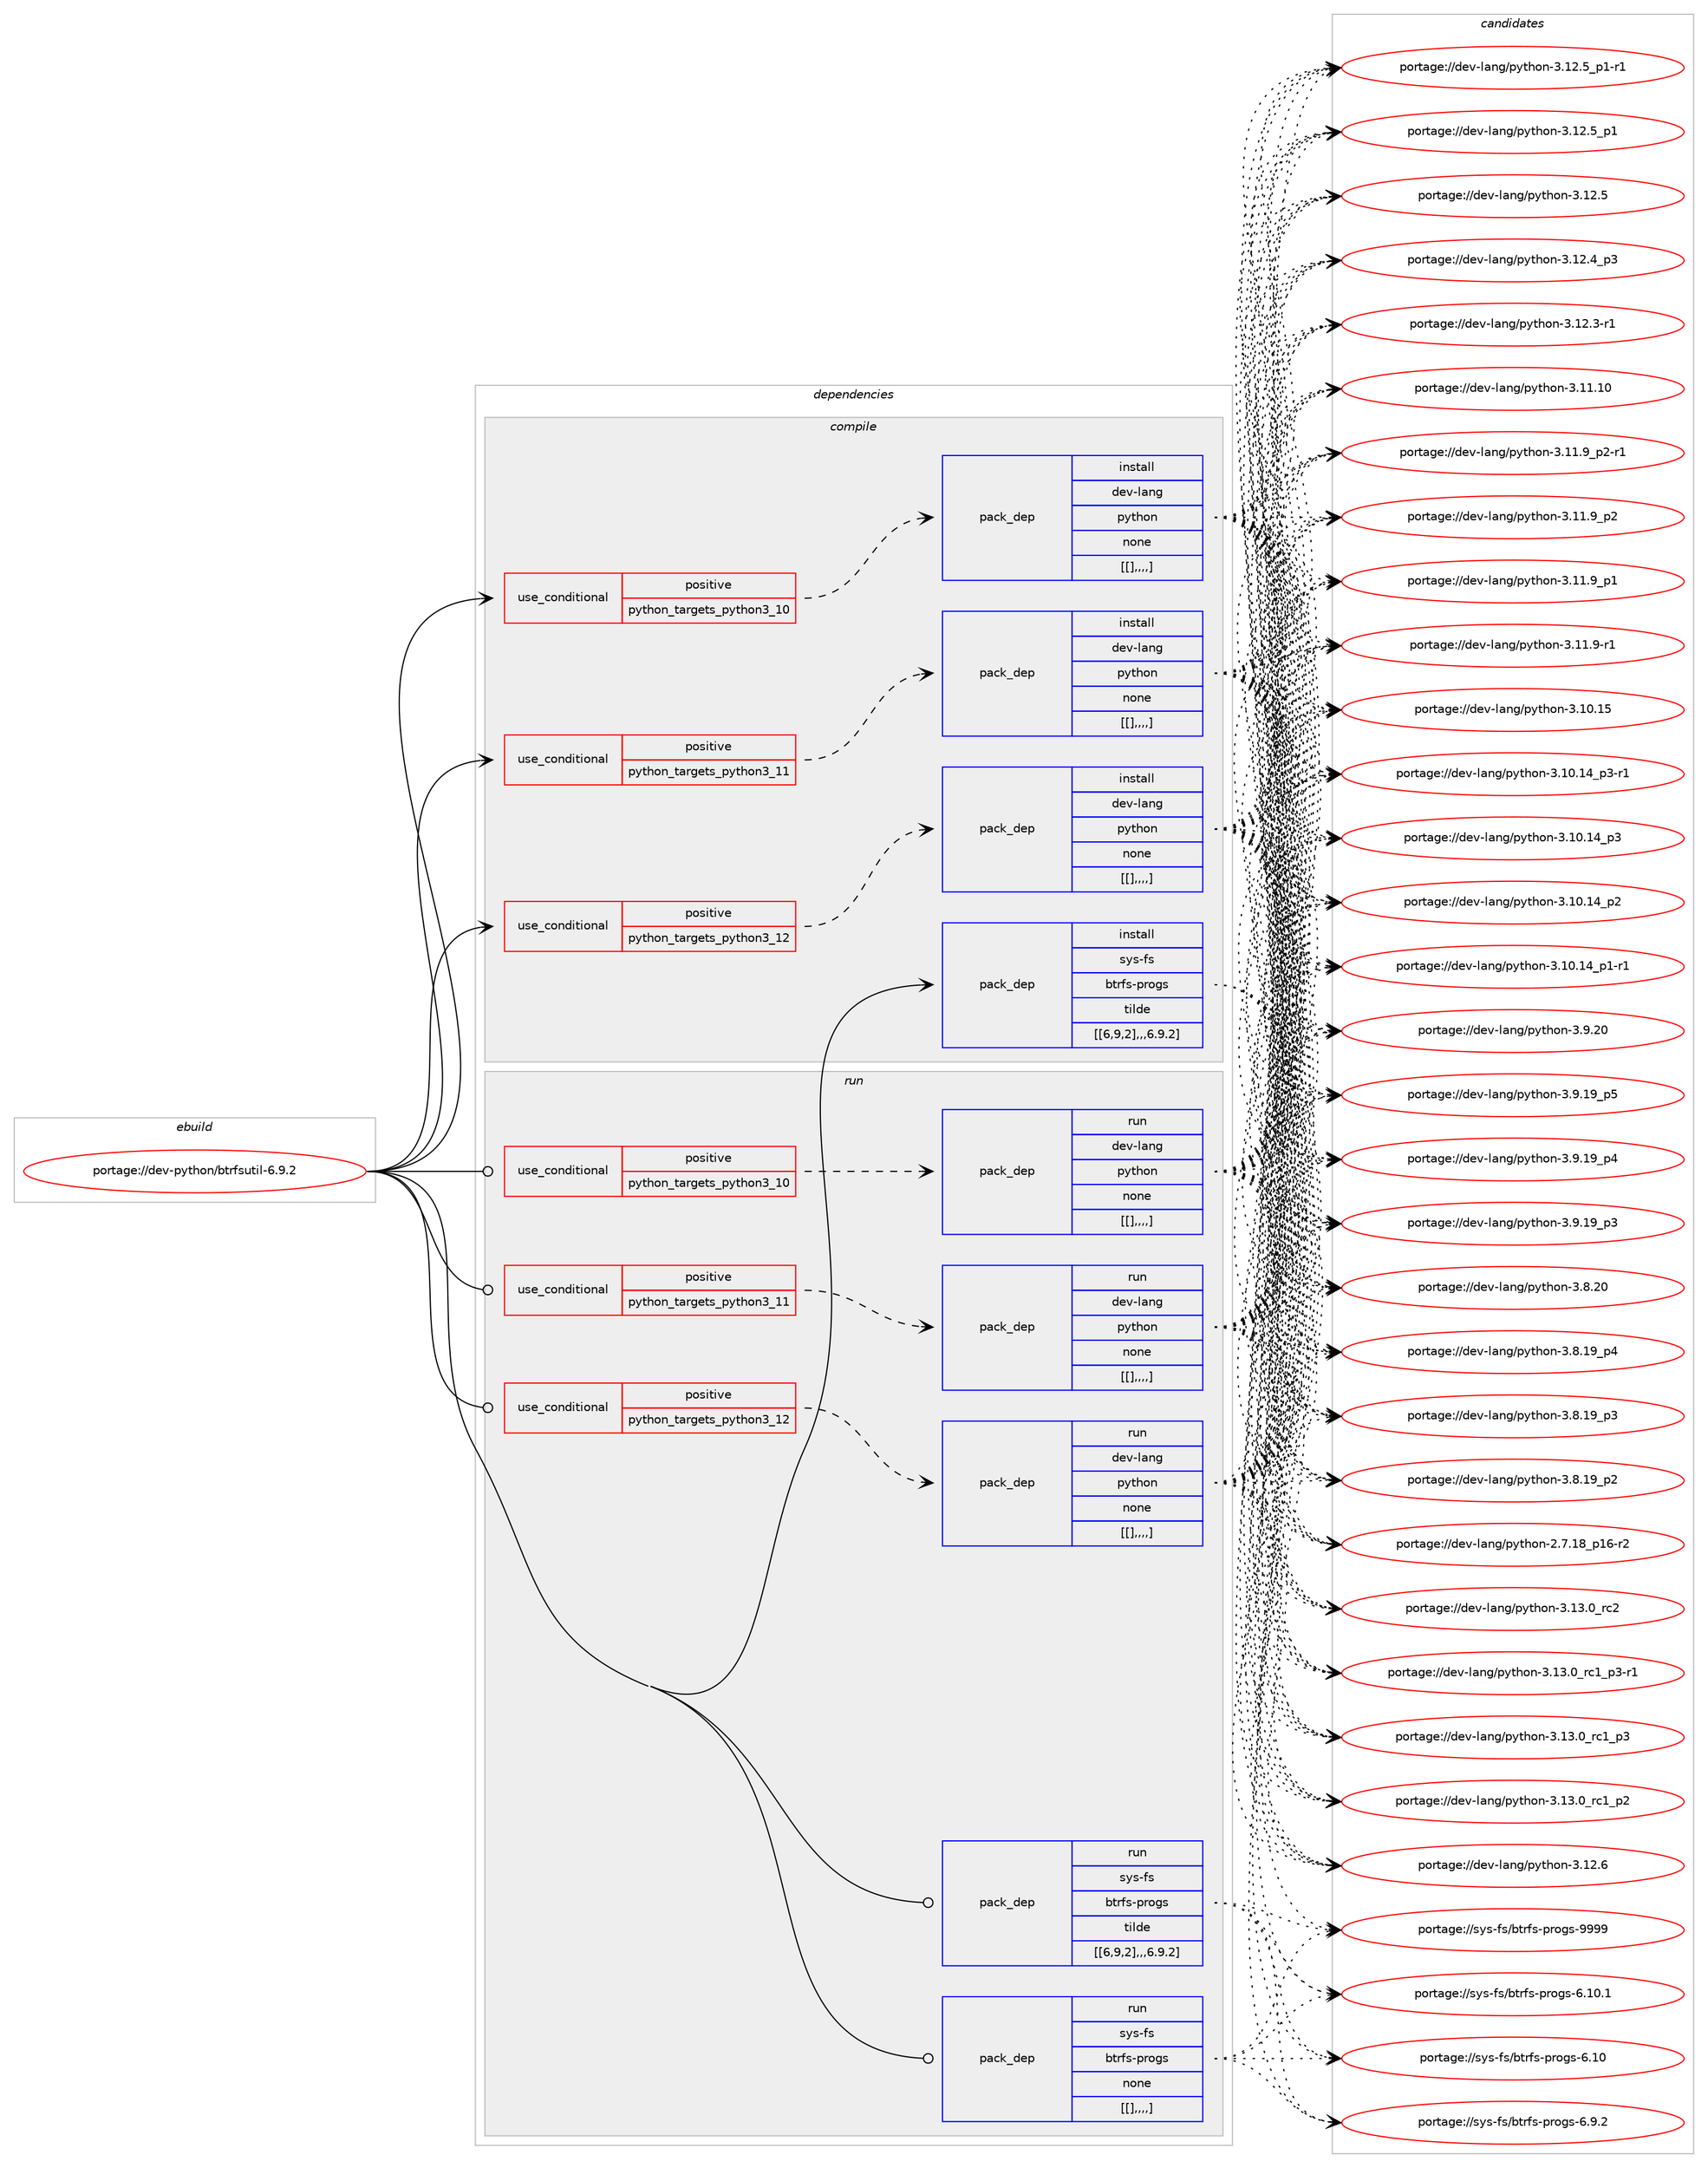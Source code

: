 digraph prolog {

# *************
# Graph options
# *************

newrank=true;
concentrate=true;
compound=true;
graph [rankdir=LR,fontname=Helvetica,fontsize=10,ranksep=1.5];#, ranksep=2.5, nodesep=0.2];
edge  [arrowhead=vee];
node  [fontname=Helvetica,fontsize=10];

# **********
# The ebuild
# **********

subgraph cluster_leftcol {
color=gray;
label=<<i>ebuild</i>>;
id [label="portage://dev-python/btrfsutil-6.9.2", color=red, width=4, href="../dev-python/btrfsutil-6.9.2.svg"];
}

# ****************
# The dependencies
# ****************

subgraph cluster_midcol {
color=gray;
label=<<i>dependencies</i>>;
subgraph cluster_compile {
fillcolor="#eeeeee";
style=filled;
label=<<i>compile</i>>;
subgraph cond31979 {
dependency143971 [label=<<TABLE BORDER="0" CELLBORDER="1" CELLSPACING="0" CELLPADDING="4"><TR><TD ROWSPAN="3" CELLPADDING="10">use_conditional</TD></TR><TR><TD>positive</TD></TR><TR><TD>python_targets_python3_10</TD></TR></TABLE>>, shape=none, color=red];
subgraph pack110776 {
dependency143972 [label=<<TABLE BORDER="0" CELLBORDER="1" CELLSPACING="0" CELLPADDING="4" WIDTH="220"><TR><TD ROWSPAN="6" CELLPADDING="30">pack_dep</TD></TR><TR><TD WIDTH="110">install</TD></TR><TR><TD>dev-lang</TD></TR><TR><TD>python</TD></TR><TR><TD>none</TD></TR><TR><TD>[[],,,,]</TD></TR></TABLE>>, shape=none, color=blue];
}
dependency143971:e -> dependency143972:w [weight=20,style="dashed",arrowhead="vee"];
}
id:e -> dependency143971:w [weight=20,style="solid",arrowhead="vee"];
subgraph cond31980 {
dependency143973 [label=<<TABLE BORDER="0" CELLBORDER="1" CELLSPACING="0" CELLPADDING="4"><TR><TD ROWSPAN="3" CELLPADDING="10">use_conditional</TD></TR><TR><TD>positive</TD></TR><TR><TD>python_targets_python3_11</TD></TR></TABLE>>, shape=none, color=red];
subgraph pack110777 {
dependency143974 [label=<<TABLE BORDER="0" CELLBORDER="1" CELLSPACING="0" CELLPADDING="4" WIDTH="220"><TR><TD ROWSPAN="6" CELLPADDING="30">pack_dep</TD></TR><TR><TD WIDTH="110">install</TD></TR><TR><TD>dev-lang</TD></TR><TR><TD>python</TD></TR><TR><TD>none</TD></TR><TR><TD>[[],,,,]</TD></TR></TABLE>>, shape=none, color=blue];
}
dependency143973:e -> dependency143974:w [weight=20,style="dashed",arrowhead="vee"];
}
id:e -> dependency143973:w [weight=20,style="solid",arrowhead="vee"];
subgraph cond31981 {
dependency143975 [label=<<TABLE BORDER="0" CELLBORDER="1" CELLSPACING="0" CELLPADDING="4"><TR><TD ROWSPAN="3" CELLPADDING="10">use_conditional</TD></TR><TR><TD>positive</TD></TR><TR><TD>python_targets_python3_12</TD></TR></TABLE>>, shape=none, color=red];
subgraph pack110778 {
dependency143976 [label=<<TABLE BORDER="0" CELLBORDER="1" CELLSPACING="0" CELLPADDING="4" WIDTH="220"><TR><TD ROWSPAN="6" CELLPADDING="30">pack_dep</TD></TR><TR><TD WIDTH="110">install</TD></TR><TR><TD>dev-lang</TD></TR><TR><TD>python</TD></TR><TR><TD>none</TD></TR><TR><TD>[[],,,,]</TD></TR></TABLE>>, shape=none, color=blue];
}
dependency143975:e -> dependency143976:w [weight=20,style="dashed",arrowhead="vee"];
}
id:e -> dependency143975:w [weight=20,style="solid",arrowhead="vee"];
subgraph pack110779 {
dependency143977 [label=<<TABLE BORDER="0" CELLBORDER="1" CELLSPACING="0" CELLPADDING="4" WIDTH="220"><TR><TD ROWSPAN="6" CELLPADDING="30">pack_dep</TD></TR><TR><TD WIDTH="110">install</TD></TR><TR><TD>sys-fs</TD></TR><TR><TD>btrfs-progs</TD></TR><TR><TD>tilde</TD></TR><TR><TD>[[6,9,2],,,6.9.2]</TD></TR></TABLE>>, shape=none, color=blue];
}
id:e -> dependency143977:w [weight=20,style="solid",arrowhead="vee"];
}
subgraph cluster_compileandrun {
fillcolor="#eeeeee";
style=filled;
label=<<i>compile and run</i>>;
}
subgraph cluster_run {
fillcolor="#eeeeee";
style=filled;
label=<<i>run</i>>;
subgraph cond31982 {
dependency143978 [label=<<TABLE BORDER="0" CELLBORDER="1" CELLSPACING="0" CELLPADDING="4"><TR><TD ROWSPAN="3" CELLPADDING="10">use_conditional</TD></TR><TR><TD>positive</TD></TR><TR><TD>python_targets_python3_10</TD></TR></TABLE>>, shape=none, color=red];
subgraph pack110780 {
dependency143979 [label=<<TABLE BORDER="0" CELLBORDER="1" CELLSPACING="0" CELLPADDING="4" WIDTH="220"><TR><TD ROWSPAN="6" CELLPADDING="30">pack_dep</TD></TR><TR><TD WIDTH="110">run</TD></TR><TR><TD>dev-lang</TD></TR><TR><TD>python</TD></TR><TR><TD>none</TD></TR><TR><TD>[[],,,,]</TD></TR></TABLE>>, shape=none, color=blue];
}
dependency143978:e -> dependency143979:w [weight=20,style="dashed",arrowhead="vee"];
}
id:e -> dependency143978:w [weight=20,style="solid",arrowhead="odot"];
subgraph cond31983 {
dependency143980 [label=<<TABLE BORDER="0" CELLBORDER="1" CELLSPACING="0" CELLPADDING="4"><TR><TD ROWSPAN="3" CELLPADDING="10">use_conditional</TD></TR><TR><TD>positive</TD></TR><TR><TD>python_targets_python3_11</TD></TR></TABLE>>, shape=none, color=red];
subgraph pack110781 {
dependency143981 [label=<<TABLE BORDER="0" CELLBORDER="1" CELLSPACING="0" CELLPADDING="4" WIDTH="220"><TR><TD ROWSPAN="6" CELLPADDING="30">pack_dep</TD></TR><TR><TD WIDTH="110">run</TD></TR><TR><TD>dev-lang</TD></TR><TR><TD>python</TD></TR><TR><TD>none</TD></TR><TR><TD>[[],,,,]</TD></TR></TABLE>>, shape=none, color=blue];
}
dependency143980:e -> dependency143981:w [weight=20,style="dashed",arrowhead="vee"];
}
id:e -> dependency143980:w [weight=20,style="solid",arrowhead="odot"];
subgraph cond31984 {
dependency143982 [label=<<TABLE BORDER="0" CELLBORDER="1" CELLSPACING="0" CELLPADDING="4"><TR><TD ROWSPAN="3" CELLPADDING="10">use_conditional</TD></TR><TR><TD>positive</TD></TR><TR><TD>python_targets_python3_12</TD></TR></TABLE>>, shape=none, color=red];
subgraph pack110782 {
dependency143983 [label=<<TABLE BORDER="0" CELLBORDER="1" CELLSPACING="0" CELLPADDING="4" WIDTH="220"><TR><TD ROWSPAN="6" CELLPADDING="30">pack_dep</TD></TR><TR><TD WIDTH="110">run</TD></TR><TR><TD>dev-lang</TD></TR><TR><TD>python</TD></TR><TR><TD>none</TD></TR><TR><TD>[[],,,,]</TD></TR></TABLE>>, shape=none, color=blue];
}
dependency143982:e -> dependency143983:w [weight=20,style="dashed",arrowhead="vee"];
}
id:e -> dependency143982:w [weight=20,style="solid",arrowhead="odot"];
subgraph pack110783 {
dependency143984 [label=<<TABLE BORDER="0" CELLBORDER="1" CELLSPACING="0" CELLPADDING="4" WIDTH="220"><TR><TD ROWSPAN="6" CELLPADDING="30">pack_dep</TD></TR><TR><TD WIDTH="110">run</TD></TR><TR><TD>sys-fs</TD></TR><TR><TD>btrfs-progs</TD></TR><TR><TD>tilde</TD></TR><TR><TD>[[6,9,2],,,6.9.2]</TD></TR></TABLE>>, shape=none, color=blue];
}
id:e -> dependency143984:w [weight=20,style="solid",arrowhead="odot"];
subgraph pack110784 {
dependency143985 [label=<<TABLE BORDER="0" CELLBORDER="1" CELLSPACING="0" CELLPADDING="4" WIDTH="220"><TR><TD ROWSPAN="6" CELLPADDING="30">pack_dep</TD></TR><TR><TD WIDTH="110">run</TD></TR><TR><TD>sys-fs</TD></TR><TR><TD>btrfs-progs</TD></TR><TR><TD>none</TD></TR><TR><TD>[[],,,,]</TD></TR></TABLE>>, shape=none, color=blue];
}
id:e -> dependency143985:w [weight=20,style="solid",arrowhead="odot"];
}
}

# **************
# The candidates
# **************

subgraph cluster_choices {
rank=same;
color=gray;
label=<<i>candidates</i>>;

subgraph choice110776 {
color=black;
nodesep=1;
choice10010111845108971101034711212111610411111045514649514648951149950 [label="portage://dev-lang/python-3.13.0_rc2", color=red, width=4,href="../dev-lang/python-3.13.0_rc2.svg"];
choice1001011184510897110103471121211161041111104551464951464895114994995112514511449 [label="portage://dev-lang/python-3.13.0_rc1_p3-r1", color=red, width=4,href="../dev-lang/python-3.13.0_rc1_p3-r1.svg"];
choice100101118451089711010347112121116104111110455146495146489511499499511251 [label="portage://dev-lang/python-3.13.0_rc1_p3", color=red, width=4,href="../dev-lang/python-3.13.0_rc1_p3.svg"];
choice100101118451089711010347112121116104111110455146495146489511499499511250 [label="portage://dev-lang/python-3.13.0_rc1_p2", color=red, width=4,href="../dev-lang/python-3.13.0_rc1_p2.svg"];
choice10010111845108971101034711212111610411111045514649504654 [label="portage://dev-lang/python-3.12.6", color=red, width=4,href="../dev-lang/python-3.12.6.svg"];
choice1001011184510897110103471121211161041111104551464950465395112494511449 [label="portage://dev-lang/python-3.12.5_p1-r1", color=red, width=4,href="../dev-lang/python-3.12.5_p1-r1.svg"];
choice100101118451089711010347112121116104111110455146495046539511249 [label="portage://dev-lang/python-3.12.5_p1", color=red, width=4,href="../dev-lang/python-3.12.5_p1.svg"];
choice10010111845108971101034711212111610411111045514649504653 [label="portage://dev-lang/python-3.12.5", color=red, width=4,href="../dev-lang/python-3.12.5.svg"];
choice100101118451089711010347112121116104111110455146495046529511251 [label="portage://dev-lang/python-3.12.4_p3", color=red, width=4,href="../dev-lang/python-3.12.4_p3.svg"];
choice100101118451089711010347112121116104111110455146495046514511449 [label="portage://dev-lang/python-3.12.3-r1", color=red, width=4,href="../dev-lang/python-3.12.3-r1.svg"];
choice1001011184510897110103471121211161041111104551464949464948 [label="portage://dev-lang/python-3.11.10", color=red, width=4,href="../dev-lang/python-3.11.10.svg"];
choice1001011184510897110103471121211161041111104551464949465795112504511449 [label="portage://dev-lang/python-3.11.9_p2-r1", color=red, width=4,href="../dev-lang/python-3.11.9_p2-r1.svg"];
choice100101118451089711010347112121116104111110455146494946579511250 [label="portage://dev-lang/python-3.11.9_p2", color=red, width=4,href="../dev-lang/python-3.11.9_p2.svg"];
choice100101118451089711010347112121116104111110455146494946579511249 [label="portage://dev-lang/python-3.11.9_p1", color=red, width=4,href="../dev-lang/python-3.11.9_p1.svg"];
choice100101118451089711010347112121116104111110455146494946574511449 [label="portage://dev-lang/python-3.11.9-r1", color=red, width=4,href="../dev-lang/python-3.11.9-r1.svg"];
choice1001011184510897110103471121211161041111104551464948464953 [label="portage://dev-lang/python-3.10.15", color=red, width=4,href="../dev-lang/python-3.10.15.svg"];
choice100101118451089711010347112121116104111110455146494846495295112514511449 [label="portage://dev-lang/python-3.10.14_p3-r1", color=red, width=4,href="../dev-lang/python-3.10.14_p3-r1.svg"];
choice10010111845108971101034711212111610411111045514649484649529511251 [label="portage://dev-lang/python-3.10.14_p3", color=red, width=4,href="../dev-lang/python-3.10.14_p3.svg"];
choice10010111845108971101034711212111610411111045514649484649529511250 [label="portage://dev-lang/python-3.10.14_p2", color=red, width=4,href="../dev-lang/python-3.10.14_p2.svg"];
choice100101118451089711010347112121116104111110455146494846495295112494511449 [label="portage://dev-lang/python-3.10.14_p1-r1", color=red, width=4,href="../dev-lang/python-3.10.14_p1-r1.svg"];
choice10010111845108971101034711212111610411111045514657465048 [label="portage://dev-lang/python-3.9.20", color=red, width=4,href="../dev-lang/python-3.9.20.svg"];
choice100101118451089711010347112121116104111110455146574649579511253 [label="portage://dev-lang/python-3.9.19_p5", color=red, width=4,href="../dev-lang/python-3.9.19_p5.svg"];
choice100101118451089711010347112121116104111110455146574649579511252 [label="portage://dev-lang/python-3.9.19_p4", color=red, width=4,href="../dev-lang/python-3.9.19_p4.svg"];
choice100101118451089711010347112121116104111110455146574649579511251 [label="portage://dev-lang/python-3.9.19_p3", color=red, width=4,href="../dev-lang/python-3.9.19_p3.svg"];
choice10010111845108971101034711212111610411111045514656465048 [label="portage://dev-lang/python-3.8.20", color=red, width=4,href="../dev-lang/python-3.8.20.svg"];
choice100101118451089711010347112121116104111110455146564649579511252 [label="portage://dev-lang/python-3.8.19_p4", color=red, width=4,href="../dev-lang/python-3.8.19_p4.svg"];
choice100101118451089711010347112121116104111110455146564649579511251 [label="portage://dev-lang/python-3.8.19_p3", color=red, width=4,href="../dev-lang/python-3.8.19_p3.svg"];
choice100101118451089711010347112121116104111110455146564649579511250 [label="portage://dev-lang/python-3.8.19_p2", color=red, width=4,href="../dev-lang/python-3.8.19_p2.svg"];
choice100101118451089711010347112121116104111110455046554649569511249544511450 [label="portage://dev-lang/python-2.7.18_p16-r2", color=red, width=4,href="../dev-lang/python-2.7.18_p16-r2.svg"];
dependency143972:e -> choice10010111845108971101034711212111610411111045514649514648951149950:w [style=dotted,weight="100"];
dependency143972:e -> choice1001011184510897110103471121211161041111104551464951464895114994995112514511449:w [style=dotted,weight="100"];
dependency143972:e -> choice100101118451089711010347112121116104111110455146495146489511499499511251:w [style=dotted,weight="100"];
dependency143972:e -> choice100101118451089711010347112121116104111110455146495146489511499499511250:w [style=dotted,weight="100"];
dependency143972:e -> choice10010111845108971101034711212111610411111045514649504654:w [style=dotted,weight="100"];
dependency143972:e -> choice1001011184510897110103471121211161041111104551464950465395112494511449:w [style=dotted,weight="100"];
dependency143972:e -> choice100101118451089711010347112121116104111110455146495046539511249:w [style=dotted,weight="100"];
dependency143972:e -> choice10010111845108971101034711212111610411111045514649504653:w [style=dotted,weight="100"];
dependency143972:e -> choice100101118451089711010347112121116104111110455146495046529511251:w [style=dotted,weight="100"];
dependency143972:e -> choice100101118451089711010347112121116104111110455146495046514511449:w [style=dotted,weight="100"];
dependency143972:e -> choice1001011184510897110103471121211161041111104551464949464948:w [style=dotted,weight="100"];
dependency143972:e -> choice1001011184510897110103471121211161041111104551464949465795112504511449:w [style=dotted,weight="100"];
dependency143972:e -> choice100101118451089711010347112121116104111110455146494946579511250:w [style=dotted,weight="100"];
dependency143972:e -> choice100101118451089711010347112121116104111110455146494946579511249:w [style=dotted,weight="100"];
dependency143972:e -> choice100101118451089711010347112121116104111110455146494946574511449:w [style=dotted,weight="100"];
dependency143972:e -> choice1001011184510897110103471121211161041111104551464948464953:w [style=dotted,weight="100"];
dependency143972:e -> choice100101118451089711010347112121116104111110455146494846495295112514511449:w [style=dotted,weight="100"];
dependency143972:e -> choice10010111845108971101034711212111610411111045514649484649529511251:w [style=dotted,weight="100"];
dependency143972:e -> choice10010111845108971101034711212111610411111045514649484649529511250:w [style=dotted,weight="100"];
dependency143972:e -> choice100101118451089711010347112121116104111110455146494846495295112494511449:w [style=dotted,weight="100"];
dependency143972:e -> choice10010111845108971101034711212111610411111045514657465048:w [style=dotted,weight="100"];
dependency143972:e -> choice100101118451089711010347112121116104111110455146574649579511253:w [style=dotted,weight="100"];
dependency143972:e -> choice100101118451089711010347112121116104111110455146574649579511252:w [style=dotted,weight="100"];
dependency143972:e -> choice100101118451089711010347112121116104111110455146574649579511251:w [style=dotted,weight="100"];
dependency143972:e -> choice10010111845108971101034711212111610411111045514656465048:w [style=dotted,weight="100"];
dependency143972:e -> choice100101118451089711010347112121116104111110455146564649579511252:w [style=dotted,weight="100"];
dependency143972:e -> choice100101118451089711010347112121116104111110455146564649579511251:w [style=dotted,weight="100"];
dependency143972:e -> choice100101118451089711010347112121116104111110455146564649579511250:w [style=dotted,weight="100"];
dependency143972:e -> choice100101118451089711010347112121116104111110455046554649569511249544511450:w [style=dotted,weight="100"];
}
subgraph choice110777 {
color=black;
nodesep=1;
choice10010111845108971101034711212111610411111045514649514648951149950 [label="portage://dev-lang/python-3.13.0_rc2", color=red, width=4,href="../dev-lang/python-3.13.0_rc2.svg"];
choice1001011184510897110103471121211161041111104551464951464895114994995112514511449 [label="portage://dev-lang/python-3.13.0_rc1_p3-r1", color=red, width=4,href="../dev-lang/python-3.13.0_rc1_p3-r1.svg"];
choice100101118451089711010347112121116104111110455146495146489511499499511251 [label="portage://dev-lang/python-3.13.0_rc1_p3", color=red, width=4,href="../dev-lang/python-3.13.0_rc1_p3.svg"];
choice100101118451089711010347112121116104111110455146495146489511499499511250 [label="portage://dev-lang/python-3.13.0_rc1_p2", color=red, width=4,href="../dev-lang/python-3.13.0_rc1_p2.svg"];
choice10010111845108971101034711212111610411111045514649504654 [label="portage://dev-lang/python-3.12.6", color=red, width=4,href="../dev-lang/python-3.12.6.svg"];
choice1001011184510897110103471121211161041111104551464950465395112494511449 [label="portage://dev-lang/python-3.12.5_p1-r1", color=red, width=4,href="../dev-lang/python-3.12.5_p1-r1.svg"];
choice100101118451089711010347112121116104111110455146495046539511249 [label="portage://dev-lang/python-3.12.5_p1", color=red, width=4,href="../dev-lang/python-3.12.5_p1.svg"];
choice10010111845108971101034711212111610411111045514649504653 [label="portage://dev-lang/python-3.12.5", color=red, width=4,href="../dev-lang/python-3.12.5.svg"];
choice100101118451089711010347112121116104111110455146495046529511251 [label="portage://dev-lang/python-3.12.4_p3", color=red, width=4,href="../dev-lang/python-3.12.4_p3.svg"];
choice100101118451089711010347112121116104111110455146495046514511449 [label="portage://dev-lang/python-3.12.3-r1", color=red, width=4,href="../dev-lang/python-3.12.3-r1.svg"];
choice1001011184510897110103471121211161041111104551464949464948 [label="portage://dev-lang/python-3.11.10", color=red, width=4,href="../dev-lang/python-3.11.10.svg"];
choice1001011184510897110103471121211161041111104551464949465795112504511449 [label="portage://dev-lang/python-3.11.9_p2-r1", color=red, width=4,href="../dev-lang/python-3.11.9_p2-r1.svg"];
choice100101118451089711010347112121116104111110455146494946579511250 [label="portage://dev-lang/python-3.11.9_p2", color=red, width=4,href="../dev-lang/python-3.11.9_p2.svg"];
choice100101118451089711010347112121116104111110455146494946579511249 [label="portage://dev-lang/python-3.11.9_p1", color=red, width=4,href="../dev-lang/python-3.11.9_p1.svg"];
choice100101118451089711010347112121116104111110455146494946574511449 [label="portage://dev-lang/python-3.11.9-r1", color=red, width=4,href="../dev-lang/python-3.11.9-r1.svg"];
choice1001011184510897110103471121211161041111104551464948464953 [label="portage://dev-lang/python-3.10.15", color=red, width=4,href="../dev-lang/python-3.10.15.svg"];
choice100101118451089711010347112121116104111110455146494846495295112514511449 [label="portage://dev-lang/python-3.10.14_p3-r1", color=red, width=4,href="../dev-lang/python-3.10.14_p3-r1.svg"];
choice10010111845108971101034711212111610411111045514649484649529511251 [label="portage://dev-lang/python-3.10.14_p3", color=red, width=4,href="../dev-lang/python-3.10.14_p3.svg"];
choice10010111845108971101034711212111610411111045514649484649529511250 [label="portage://dev-lang/python-3.10.14_p2", color=red, width=4,href="../dev-lang/python-3.10.14_p2.svg"];
choice100101118451089711010347112121116104111110455146494846495295112494511449 [label="portage://dev-lang/python-3.10.14_p1-r1", color=red, width=4,href="../dev-lang/python-3.10.14_p1-r1.svg"];
choice10010111845108971101034711212111610411111045514657465048 [label="portage://dev-lang/python-3.9.20", color=red, width=4,href="../dev-lang/python-3.9.20.svg"];
choice100101118451089711010347112121116104111110455146574649579511253 [label="portage://dev-lang/python-3.9.19_p5", color=red, width=4,href="../dev-lang/python-3.9.19_p5.svg"];
choice100101118451089711010347112121116104111110455146574649579511252 [label="portage://dev-lang/python-3.9.19_p4", color=red, width=4,href="../dev-lang/python-3.9.19_p4.svg"];
choice100101118451089711010347112121116104111110455146574649579511251 [label="portage://dev-lang/python-3.9.19_p3", color=red, width=4,href="../dev-lang/python-3.9.19_p3.svg"];
choice10010111845108971101034711212111610411111045514656465048 [label="portage://dev-lang/python-3.8.20", color=red, width=4,href="../dev-lang/python-3.8.20.svg"];
choice100101118451089711010347112121116104111110455146564649579511252 [label="portage://dev-lang/python-3.8.19_p4", color=red, width=4,href="../dev-lang/python-3.8.19_p4.svg"];
choice100101118451089711010347112121116104111110455146564649579511251 [label="portage://dev-lang/python-3.8.19_p3", color=red, width=4,href="../dev-lang/python-3.8.19_p3.svg"];
choice100101118451089711010347112121116104111110455146564649579511250 [label="portage://dev-lang/python-3.8.19_p2", color=red, width=4,href="../dev-lang/python-3.8.19_p2.svg"];
choice100101118451089711010347112121116104111110455046554649569511249544511450 [label="portage://dev-lang/python-2.7.18_p16-r2", color=red, width=4,href="../dev-lang/python-2.7.18_p16-r2.svg"];
dependency143974:e -> choice10010111845108971101034711212111610411111045514649514648951149950:w [style=dotted,weight="100"];
dependency143974:e -> choice1001011184510897110103471121211161041111104551464951464895114994995112514511449:w [style=dotted,weight="100"];
dependency143974:e -> choice100101118451089711010347112121116104111110455146495146489511499499511251:w [style=dotted,weight="100"];
dependency143974:e -> choice100101118451089711010347112121116104111110455146495146489511499499511250:w [style=dotted,weight="100"];
dependency143974:e -> choice10010111845108971101034711212111610411111045514649504654:w [style=dotted,weight="100"];
dependency143974:e -> choice1001011184510897110103471121211161041111104551464950465395112494511449:w [style=dotted,weight="100"];
dependency143974:e -> choice100101118451089711010347112121116104111110455146495046539511249:w [style=dotted,weight="100"];
dependency143974:e -> choice10010111845108971101034711212111610411111045514649504653:w [style=dotted,weight="100"];
dependency143974:e -> choice100101118451089711010347112121116104111110455146495046529511251:w [style=dotted,weight="100"];
dependency143974:e -> choice100101118451089711010347112121116104111110455146495046514511449:w [style=dotted,weight="100"];
dependency143974:e -> choice1001011184510897110103471121211161041111104551464949464948:w [style=dotted,weight="100"];
dependency143974:e -> choice1001011184510897110103471121211161041111104551464949465795112504511449:w [style=dotted,weight="100"];
dependency143974:e -> choice100101118451089711010347112121116104111110455146494946579511250:w [style=dotted,weight="100"];
dependency143974:e -> choice100101118451089711010347112121116104111110455146494946579511249:w [style=dotted,weight="100"];
dependency143974:e -> choice100101118451089711010347112121116104111110455146494946574511449:w [style=dotted,weight="100"];
dependency143974:e -> choice1001011184510897110103471121211161041111104551464948464953:w [style=dotted,weight="100"];
dependency143974:e -> choice100101118451089711010347112121116104111110455146494846495295112514511449:w [style=dotted,weight="100"];
dependency143974:e -> choice10010111845108971101034711212111610411111045514649484649529511251:w [style=dotted,weight="100"];
dependency143974:e -> choice10010111845108971101034711212111610411111045514649484649529511250:w [style=dotted,weight="100"];
dependency143974:e -> choice100101118451089711010347112121116104111110455146494846495295112494511449:w [style=dotted,weight="100"];
dependency143974:e -> choice10010111845108971101034711212111610411111045514657465048:w [style=dotted,weight="100"];
dependency143974:e -> choice100101118451089711010347112121116104111110455146574649579511253:w [style=dotted,weight="100"];
dependency143974:e -> choice100101118451089711010347112121116104111110455146574649579511252:w [style=dotted,weight="100"];
dependency143974:e -> choice100101118451089711010347112121116104111110455146574649579511251:w [style=dotted,weight="100"];
dependency143974:e -> choice10010111845108971101034711212111610411111045514656465048:w [style=dotted,weight="100"];
dependency143974:e -> choice100101118451089711010347112121116104111110455146564649579511252:w [style=dotted,weight="100"];
dependency143974:e -> choice100101118451089711010347112121116104111110455146564649579511251:w [style=dotted,weight="100"];
dependency143974:e -> choice100101118451089711010347112121116104111110455146564649579511250:w [style=dotted,weight="100"];
dependency143974:e -> choice100101118451089711010347112121116104111110455046554649569511249544511450:w [style=dotted,weight="100"];
}
subgraph choice110778 {
color=black;
nodesep=1;
choice10010111845108971101034711212111610411111045514649514648951149950 [label="portage://dev-lang/python-3.13.0_rc2", color=red, width=4,href="../dev-lang/python-3.13.0_rc2.svg"];
choice1001011184510897110103471121211161041111104551464951464895114994995112514511449 [label="portage://dev-lang/python-3.13.0_rc1_p3-r1", color=red, width=4,href="../dev-lang/python-3.13.0_rc1_p3-r1.svg"];
choice100101118451089711010347112121116104111110455146495146489511499499511251 [label="portage://dev-lang/python-3.13.0_rc1_p3", color=red, width=4,href="../dev-lang/python-3.13.0_rc1_p3.svg"];
choice100101118451089711010347112121116104111110455146495146489511499499511250 [label="portage://dev-lang/python-3.13.0_rc1_p2", color=red, width=4,href="../dev-lang/python-3.13.0_rc1_p2.svg"];
choice10010111845108971101034711212111610411111045514649504654 [label="portage://dev-lang/python-3.12.6", color=red, width=4,href="../dev-lang/python-3.12.6.svg"];
choice1001011184510897110103471121211161041111104551464950465395112494511449 [label="portage://dev-lang/python-3.12.5_p1-r1", color=red, width=4,href="../dev-lang/python-3.12.5_p1-r1.svg"];
choice100101118451089711010347112121116104111110455146495046539511249 [label="portage://dev-lang/python-3.12.5_p1", color=red, width=4,href="../dev-lang/python-3.12.5_p1.svg"];
choice10010111845108971101034711212111610411111045514649504653 [label="portage://dev-lang/python-3.12.5", color=red, width=4,href="../dev-lang/python-3.12.5.svg"];
choice100101118451089711010347112121116104111110455146495046529511251 [label="portage://dev-lang/python-3.12.4_p3", color=red, width=4,href="../dev-lang/python-3.12.4_p3.svg"];
choice100101118451089711010347112121116104111110455146495046514511449 [label="portage://dev-lang/python-3.12.3-r1", color=red, width=4,href="../dev-lang/python-3.12.3-r1.svg"];
choice1001011184510897110103471121211161041111104551464949464948 [label="portage://dev-lang/python-3.11.10", color=red, width=4,href="../dev-lang/python-3.11.10.svg"];
choice1001011184510897110103471121211161041111104551464949465795112504511449 [label="portage://dev-lang/python-3.11.9_p2-r1", color=red, width=4,href="../dev-lang/python-3.11.9_p2-r1.svg"];
choice100101118451089711010347112121116104111110455146494946579511250 [label="portage://dev-lang/python-3.11.9_p2", color=red, width=4,href="../dev-lang/python-3.11.9_p2.svg"];
choice100101118451089711010347112121116104111110455146494946579511249 [label="portage://dev-lang/python-3.11.9_p1", color=red, width=4,href="../dev-lang/python-3.11.9_p1.svg"];
choice100101118451089711010347112121116104111110455146494946574511449 [label="portage://dev-lang/python-3.11.9-r1", color=red, width=4,href="../dev-lang/python-3.11.9-r1.svg"];
choice1001011184510897110103471121211161041111104551464948464953 [label="portage://dev-lang/python-3.10.15", color=red, width=4,href="../dev-lang/python-3.10.15.svg"];
choice100101118451089711010347112121116104111110455146494846495295112514511449 [label="portage://dev-lang/python-3.10.14_p3-r1", color=red, width=4,href="../dev-lang/python-3.10.14_p3-r1.svg"];
choice10010111845108971101034711212111610411111045514649484649529511251 [label="portage://dev-lang/python-3.10.14_p3", color=red, width=4,href="../dev-lang/python-3.10.14_p3.svg"];
choice10010111845108971101034711212111610411111045514649484649529511250 [label="portage://dev-lang/python-3.10.14_p2", color=red, width=4,href="../dev-lang/python-3.10.14_p2.svg"];
choice100101118451089711010347112121116104111110455146494846495295112494511449 [label="portage://dev-lang/python-3.10.14_p1-r1", color=red, width=4,href="../dev-lang/python-3.10.14_p1-r1.svg"];
choice10010111845108971101034711212111610411111045514657465048 [label="portage://dev-lang/python-3.9.20", color=red, width=4,href="../dev-lang/python-3.9.20.svg"];
choice100101118451089711010347112121116104111110455146574649579511253 [label="portage://dev-lang/python-3.9.19_p5", color=red, width=4,href="../dev-lang/python-3.9.19_p5.svg"];
choice100101118451089711010347112121116104111110455146574649579511252 [label="portage://dev-lang/python-3.9.19_p4", color=red, width=4,href="../dev-lang/python-3.9.19_p4.svg"];
choice100101118451089711010347112121116104111110455146574649579511251 [label="portage://dev-lang/python-3.9.19_p3", color=red, width=4,href="../dev-lang/python-3.9.19_p3.svg"];
choice10010111845108971101034711212111610411111045514656465048 [label="portage://dev-lang/python-3.8.20", color=red, width=4,href="../dev-lang/python-3.8.20.svg"];
choice100101118451089711010347112121116104111110455146564649579511252 [label="portage://dev-lang/python-3.8.19_p4", color=red, width=4,href="../dev-lang/python-3.8.19_p4.svg"];
choice100101118451089711010347112121116104111110455146564649579511251 [label="portage://dev-lang/python-3.8.19_p3", color=red, width=4,href="../dev-lang/python-3.8.19_p3.svg"];
choice100101118451089711010347112121116104111110455146564649579511250 [label="portage://dev-lang/python-3.8.19_p2", color=red, width=4,href="../dev-lang/python-3.8.19_p2.svg"];
choice100101118451089711010347112121116104111110455046554649569511249544511450 [label="portage://dev-lang/python-2.7.18_p16-r2", color=red, width=4,href="../dev-lang/python-2.7.18_p16-r2.svg"];
dependency143976:e -> choice10010111845108971101034711212111610411111045514649514648951149950:w [style=dotted,weight="100"];
dependency143976:e -> choice1001011184510897110103471121211161041111104551464951464895114994995112514511449:w [style=dotted,weight="100"];
dependency143976:e -> choice100101118451089711010347112121116104111110455146495146489511499499511251:w [style=dotted,weight="100"];
dependency143976:e -> choice100101118451089711010347112121116104111110455146495146489511499499511250:w [style=dotted,weight="100"];
dependency143976:e -> choice10010111845108971101034711212111610411111045514649504654:w [style=dotted,weight="100"];
dependency143976:e -> choice1001011184510897110103471121211161041111104551464950465395112494511449:w [style=dotted,weight="100"];
dependency143976:e -> choice100101118451089711010347112121116104111110455146495046539511249:w [style=dotted,weight="100"];
dependency143976:e -> choice10010111845108971101034711212111610411111045514649504653:w [style=dotted,weight="100"];
dependency143976:e -> choice100101118451089711010347112121116104111110455146495046529511251:w [style=dotted,weight="100"];
dependency143976:e -> choice100101118451089711010347112121116104111110455146495046514511449:w [style=dotted,weight="100"];
dependency143976:e -> choice1001011184510897110103471121211161041111104551464949464948:w [style=dotted,weight="100"];
dependency143976:e -> choice1001011184510897110103471121211161041111104551464949465795112504511449:w [style=dotted,weight="100"];
dependency143976:e -> choice100101118451089711010347112121116104111110455146494946579511250:w [style=dotted,weight="100"];
dependency143976:e -> choice100101118451089711010347112121116104111110455146494946579511249:w [style=dotted,weight="100"];
dependency143976:e -> choice100101118451089711010347112121116104111110455146494946574511449:w [style=dotted,weight="100"];
dependency143976:e -> choice1001011184510897110103471121211161041111104551464948464953:w [style=dotted,weight="100"];
dependency143976:e -> choice100101118451089711010347112121116104111110455146494846495295112514511449:w [style=dotted,weight="100"];
dependency143976:e -> choice10010111845108971101034711212111610411111045514649484649529511251:w [style=dotted,weight="100"];
dependency143976:e -> choice10010111845108971101034711212111610411111045514649484649529511250:w [style=dotted,weight="100"];
dependency143976:e -> choice100101118451089711010347112121116104111110455146494846495295112494511449:w [style=dotted,weight="100"];
dependency143976:e -> choice10010111845108971101034711212111610411111045514657465048:w [style=dotted,weight="100"];
dependency143976:e -> choice100101118451089711010347112121116104111110455146574649579511253:w [style=dotted,weight="100"];
dependency143976:e -> choice100101118451089711010347112121116104111110455146574649579511252:w [style=dotted,weight="100"];
dependency143976:e -> choice100101118451089711010347112121116104111110455146574649579511251:w [style=dotted,weight="100"];
dependency143976:e -> choice10010111845108971101034711212111610411111045514656465048:w [style=dotted,weight="100"];
dependency143976:e -> choice100101118451089711010347112121116104111110455146564649579511252:w [style=dotted,weight="100"];
dependency143976:e -> choice100101118451089711010347112121116104111110455146564649579511251:w [style=dotted,weight="100"];
dependency143976:e -> choice100101118451089711010347112121116104111110455146564649579511250:w [style=dotted,weight="100"];
dependency143976:e -> choice100101118451089711010347112121116104111110455046554649569511249544511450:w [style=dotted,weight="100"];
}
subgraph choice110779 {
color=black;
nodesep=1;
choice115121115451021154798116114102115451121141111031154557575757 [label="portage://sys-fs/btrfs-progs-9999", color=red, width=4,href="../sys-fs/btrfs-progs-9999.svg"];
choice1151211154510211547981161141021154511211411110311545544649484649 [label="portage://sys-fs/btrfs-progs-6.10.1", color=red, width=4,href="../sys-fs/btrfs-progs-6.10.1.svg"];
choice115121115451021154798116114102115451121141111031154554464948 [label="portage://sys-fs/btrfs-progs-6.10", color=red, width=4,href="../sys-fs/btrfs-progs-6.10.svg"];
choice11512111545102115479811611410211545112114111103115455446574650 [label="portage://sys-fs/btrfs-progs-6.9.2", color=red, width=4,href="../sys-fs/btrfs-progs-6.9.2.svg"];
dependency143977:e -> choice115121115451021154798116114102115451121141111031154557575757:w [style=dotted,weight="100"];
dependency143977:e -> choice1151211154510211547981161141021154511211411110311545544649484649:w [style=dotted,weight="100"];
dependency143977:e -> choice115121115451021154798116114102115451121141111031154554464948:w [style=dotted,weight="100"];
dependency143977:e -> choice11512111545102115479811611410211545112114111103115455446574650:w [style=dotted,weight="100"];
}
subgraph choice110780 {
color=black;
nodesep=1;
choice10010111845108971101034711212111610411111045514649514648951149950 [label="portage://dev-lang/python-3.13.0_rc2", color=red, width=4,href="../dev-lang/python-3.13.0_rc2.svg"];
choice1001011184510897110103471121211161041111104551464951464895114994995112514511449 [label="portage://dev-lang/python-3.13.0_rc1_p3-r1", color=red, width=4,href="../dev-lang/python-3.13.0_rc1_p3-r1.svg"];
choice100101118451089711010347112121116104111110455146495146489511499499511251 [label="portage://dev-lang/python-3.13.0_rc1_p3", color=red, width=4,href="../dev-lang/python-3.13.0_rc1_p3.svg"];
choice100101118451089711010347112121116104111110455146495146489511499499511250 [label="portage://dev-lang/python-3.13.0_rc1_p2", color=red, width=4,href="../dev-lang/python-3.13.0_rc1_p2.svg"];
choice10010111845108971101034711212111610411111045514649504654 [label="portage://dev-lang/python-3.12.6", color=red, width=4,href="../dev-lang/python-3.12.6.svg"];
choice1001011184510897110103471121211161041111104551464950465395112494511449 [label="portage://dev-lang/python-3.12.5_p1-r1", color=red, width=4,href="../dev-lang/python-3.12.5_p1-r1.svg"];
choice100101118451089711010347112121116104111110455146495046539511249 [label="portage://dev-lang/python-3.12.5_p1", color=red, width=4,href="../dev-lang/python-3.12.5_p1.svg"];
choice10010111845108971101034711212111610411111045514649504653 [label="portage://dev-lang/python-3.12.5", color=red, width=4,href="../dev-lang/python-3.12.5.svg"];
choice100101118451089711010347112121116104111110455146495046529511251 [label="portage://dev-lang/python-3.12.4_p3", color=red, width=4,href="../dev-lang/python-3.12.4_p3.svg"];
choice100101118451089711010347112121116104111110455146495046514511449 [label="portage://dev-lang/python-3.12.3-r1", color=red, width=4,href="../dev-lang/python-3.12.3-r1.svg"];
choice1001011184510897110103471121211161041111104551464949464948 [label="portage://dev-lang/python-3.11.10", color=red, width=4,href="../dev-lang/python-3.11.10.svg"];
choice1001011184510897110103471121211161041111104551464949465795112504511449 [label="portage://dev-lang/python-3.11.9_p2-r1", color=red, width=4,href="../dev-lang/python-3.11.9_p2-r1.svg"];
choice100101118451089711010347112121116104111110455146494946579511250 [label="portage://dev-lang/python-3.11.9_p2", color=red, width=4,href="../dev-lang/python-3.11.9_p2.svg"];
choice100101118451089711010347112121116104111110455146494946579511249 [label="portage://dev-lang/python-3.11.9_p1", color=red, width=4,href="../dev-lang/python-3.11.9_p1.svg"];
choice100101118451089711010347112121116104111110455146494946574511449 [label="portage://dev-lang/python-3.11.9-r1", color=red, width=4,href="../dev-lang/python-3.11.9-r1.svg"];
choice1001011184510897110103471121211161041111104551464948464953 [label="portage://dev-lang/python-3.10.15", color=red, width=4,href="../dev-lang/python-3.10.15.svg"];
choice100101118451089711010347112121116104111110455146494846495295112514511449 [label="portage://dev-lang/python-3.10.14_p3-r1", color=red, width=4,href="../dev-lang/python-3.10.14_p3-r1.svg"];
choice10010111845108971101034711212111610411111045514649484649529511251 [label="portage://dev-lang/python-3.10.14_p3", color=red, width=4,href="../dev-lang/python-3.10.14_p3.svg"];
choice10010111845108971101034711212111610411111045514649484649529511250 [label="portage://dev-lang/python-3.10.14_p2", color=red, width=4,href="../dev-lang/python-3.10.14_p2.svg"];
choice100101118451089711010347112121116104111110455146494846495295112494511449 [label="portage://dev-lang/python-3.10.14_p1-r1", color=red, width=4,href="../dev-lang/python-3.10.14_p1-r1.svg"];
choice10010111845108971101034711212111610411111045514657465048 [label="portage://dev-lang/python-3.9.20", color=red, width=4,href="../dev-lang/python-3.9.20.svg"];
choice100101118451089711010347112121116104111110455146574649579511253 [label="portage://dev-lang/python-3.9.19_p5", color=red, width=4,href="../dev-lang/python-3.9.19_p5.svg"];
choice100101118451089711010347112121116104111110455146574649579511252 [label="portage://dev-lang/python-3.9.19_p4", color=red, width=4,href="../dev-lang/python-3.9.19_p4.svg"];
choice100101118451089711010347112121116104111110455146574649579511251 [label="portage://dev-lang/python-3.9.19_p3", color=red, width=4,href="../dev-lang/python-3.9.19_p3.svg"];
choice10010111845108971101034711212111610411111045514656465048 [label="portage://dev-lang/python-3.8.20", color=red, width=4,href="../dev-lang/python-3.8.20.svg"];
choice100101118451089711010347112121116104111110455146564649579511252 [label="portage://dev-lang/python-3.8.19_p4", color=red, width=4,href="../dev-lang/python-3.8.19_p4.svg"];
choice100101118451089711010347112121116104111110455146564649579511251 [label="portage://dev-lang/python-3.8.19_p3", color=red, width=4,href="../dev-lang/python-3.8.19_p3.svg"];
choice100101118451089711010347112121116104111110455146564649579511250 [label="portage://dev-lang/python-3.8.19_p2", color=red, width=4,href="../dev-lang/python-3.8.19_p2.svg"];
choice100101118451089711010347112121116104111110455046554649569511249544511450 [label="portage://dev-lang/python-2.7.18_p16-r2", color=red, width=4,href="../dev-lang/python-2.7.18_p16-r2.svg"];
dependency143979:e -> choice10010111845108971101034711212111610411111045514649514648951149950:w [style=dotted,weight="100"];
dependency143979:e -> choice1001011184510897110103471121211161041111104551464951464895114994995112514511449:w [style=dotted,weight="100"];
dependency143979:e -> choice100101118451089711010347112121116104111110455146495146489511499499511251:w [style=dotted,weight="100"];
dependency143979:e -> choice100101118451089711010347112121116104111110455146495146489511499499511250:w [style=dotted,weight="100"];
dependency143979:e -> choice10010111845108971101034711212111610411111045514649504654:w [style=dotted,weight="100"];
dependency143979:e -> choice1001011184510897110103471121211161041111104551464950465395112494511449:w [style=dotted,weight="100"];
dependency143979:e -> choice100101118451089711010347112121116104111110455146495046539511249:w [style=dotted,weight="100"];
dependency143979:e -> choice10010111845108971101034711212111610411111045514649504653:w [style=dotted,weight="100"];
dependency143979:e -> choice100101118451089711010347112121116104111110455146495046529511251:w [style=dotted,weight="100"];
dependency143979:e -> choice100101118451089711010347112121116104111110455146495046514511449:w [style=dotted,weight="100"];
dependency143979:e -> choice1001011184510897110103471121211161041111104551464949464948:w [style=dotted,weight="100"];
dependency143979:e -> choice1001011184510897110103471121211161041111104551464949465795112504511449:w [style=dotted,weight="100"];
dependency143979:e -> choice100101118451089711010347112121116104111110455146494946579511250:w [style=dotted,weight="100"];
dependency143979:e -> choice100101118451089711010347112121116104111110455146494946579511249:w [style=dotted,weight="100"];
dependency143979:e -> choice100101118451089711010347112121116104111110455146494946574511449:w [style=dotted,weight="100"];
dependency143979:e -> choice1001011184510897110103471121211161041111104551464948464953:w [style=dotted,weight="100"];
dependency143979:e -> choice100101118451089711010347112121116104111110455146494846495295112514511449:w [style=dotted,weight="100"];
dependency143979:e -> choice10010111845108971101034711212111610411111045514649484649529511251:w [style=dotted,weight="100"];
dependency143979:e -> choice10010111845108971101034711212111610411111045514649484649529511250:w [style=dotted,weight="100"];
dependency143979:e -> choice100101118451089711010347112121116104111110455146494846495295112494511449:w [style=dotted,weight="100"];
dependency143979:e -> choice10010111845108971101034711212111610411111045514657465048:w [style=dotted,weight="100"];
dependency143979:e -> choice100101118451089711010347112121116104111110455146574649579511253:w [style=dotted,weight="100"];
dependency143979:e -> choice100101118451089711010347112121116104111110455146574649579511252:w [style=dotted,weight="100"];
dependency143979:e -> choice100101118451089711010347112121116104111110455146574649579511251:w [style=dotted,weight="100"];
dependency143979:e -> choice10010111845108971101034711212111610411111045514656465048:w [style=dotted,weight="100"];
dependency143979:e -> choice100101118451089711010347112121116104111110455146564649579511252:w [style=dotted,weight="100"];
dependency143979:e -> choice100101118451089711010347112121116104111110455146564649579511251:w [style=dotted,weight="100"];
dependency143979:e -> choice100101118451089711010347112121116104111110455146564649579511250:w [style=dotted,weight="100"];
dependency143979:e -> choice100101118451089711010347112121116104111110455046554649569511249544511450:w [style=dotted,weight="100"];
}
subgraph choice110781 {
color=black;
nodesep=1;
choice10010111845108971101034711212111610411111045514649514648951149950 [label="portage://dev-lang/python-3.13.0_rc2", color=red, width=4,href="../dev-lang/python-3.13.0_rc2.svg"];
choice1001011184510897110103471121211161041111104551464951464895114994995112514511449 [label="portage://dev-lang/python-3.13.0_rc1_p3-r1", color=red, width=4,href="../dev-lang/python-3.13.0_rc1_p3-r1.svg"];
choice100101118451089711010347112121116104111110455146495146489511499499511251 [label="portage://dev-lang/python-3.13.0_rc1_p3", color=red, width=4,href="../dev-lang/python-3.13.0_rc1_p3.svg"];
choice100101118451089711010347112121116104111110455146495146489511499499511250 [label="portage://dev-lang/python-3.13.0_rc1_p2", color=red, width=4,href="../dev-lang/python-3.13.0_rc1_p2.svg"];
choice10010111845108971101034711212111610411111045514649504654 [label="portage://dev-lang/python-3.12.6", color=red, width=4,href="../dev-lang/python-3.12.6.svg"];
choice1001011184510897110103471121211161041111104551464950465395112494511449 [label="portage://dev-lang/python-3.12.5_p1-r1", color=red, width=4,href="../dev-lang/python-3.12.5_p1-r1.svg"];
choice100101118451089711010347112121116104111110455146495046539511249 [label="portage://dev-lang/python-3.12.5_p1", color=red, width=4,href="../dev-lang/python-3.12.5_p1.svg"];
choice10010111845108971101034711212111610411111045514649504653 [label="portage://dev-lang/python-3.12.5", color=red, width=4,href="../dev-lang/python-3.12.5.svg"];
choice100101118451089711010347112121116104111110455146495046529511251 [label="portage://dev-lang/python-3.12.4_p3", color=red, width=4,href="../dev-lang/python-3.12.4_p3.svg"];
choice100101118451089711010347112121116104111110455146495046514511449 [label="portage://dev-lang/python-3.12.3-r1", color=red, width=4,href="../dev-lang/python-3.12.3-r1.svg"];
choice1001011184510897110103471121211161041111104551464949464948 [label="portage://dev-lang/python-3.11.10", color=red, width=4,href="../dev-lang/python-3.11.10.svg"];
choice1001011184510897110103471121211161041111104551464949465795112504511449 [label="portage://dev-lang/python-3.11.9_p2-r1", color=red, width=4,href="../dev-lang/python-3.11.9_p2-r1.svg"];
choice100101118451089711010347112121116104111110455146494946579511250 [label="portage://dev-lang/python-3.11.9_p2", color=red, width=4,href="../dev-lang/python-3.11.9_p2.svg"];
choice100101118451089711010347112121116104111110455146494946579511249 [label="portage://dev-lang/python-3.11.9_p1", color=red, width=4,href="../dev-lang/python-3.11.9_p1.svg"];
choice100101118451089711010347112121116104111110455146494946574511449 [label="portage://dev-lang/python-3.11.9-r1", color=red, width=4,href="../dev-lang/python-3.11.9-r1.svg"];
choice1001011184510897110103471121211161041111104551464948464953 [label="portage://dev-lang/python-3.10.15", color=red, width=4,href="../dev-lang/python-3.10.15.svg"];
choice100101118451089711010347112121116104111110455146494846495295112514511449 [label="portage://dev-lang/python-3.10.14_p3-r1", color=red, width=4,href="../dev-lang/python-3.10.14_p3-r1.svg"];
choice10010111845108971101034711212111610411111045514649484649529511251 [label="portage://dev-lang/python-3.10.14_p3", color=red, width=4,href="../dev-lang/python-3.10.14_p3.svg"];
choice10010111845108971101034711212111610411111045514649484649529511250 [label="portage://dev-lang/python-3.10.14_p2", color=red, width=4,href="../dev-lang/python-3.10.14_p2.svg"];
choice100101118451089711010347112121116104111110455146494846495295112494511449 [label="portage://dev-lang/python-3.10.14_p1-r1", color=red, width=4,href="../dev-lang/python-3.10.14_p1-r1.svg"];
choice10010111845108971101034711212111610411111045514657465048 [label="portage://dev-lang/python-3.9.20", color=red, width=4,href="../dev-lang/python-3.9.20.svg"];
choice100101118451089711010347112121116104111110455146574649579511253 [label="portage://dev-lang/python-3.9.19_p5", color=red, width=4,href="../dev-lang/python-3.9.19_p5.svg"];
choice100101118451089711010347112121116104111110455146574649579511252 [label="portage://dev-lang/python-3.9.19_p4", color=red, width=4,href="../dev-lang/python-3.9.19_p4.svg"];
choice100101118451089711010347112121116104111110455146574649579511251 [label="portage://dev-lang/python-3.9.19_p3", color=red, width=4,href="../dev-lang/python-3.9.19_p3.svg"];
choice10010111845108971101034711212111610411111045514656465048 [label="portage://dev-lang/python-3.8.20", color=red, width=4,href="../dev-lang/python-3.8.20.svg"];
choice100101118451089711010347112121116104111110455146564649579511252 [label="portage://dev-lang/python-3.8.19_p4", color=red, width=4,href="../dev-lang/python-3.8.19_p4.svg"];
choice100101118451089711010347112121116104111110455146564649579511251 [label="portage://dev-lang/python-3.8.19_p3", color=red, width=4,href="../dev-lang/python-3.8.19_p3.svg"];
choice100101118451089711010347112121116104111110455146564649579511250 [label="portage://dev-lang/python-3.8.19_p2", color=red, width=4,href="../dev-lang/python-3.8.19_p2.svg"];
choice100101118451089711010347112121116104111110455046554649569511249544511450 [label="portage://dev-lang/python-2.7.18_p16-r2", color=red, width=4,href="../dev-lang/python-2.7.18_p16-r2.svg"];
dependency143981:e -> choice10010111845108971101034711212111610411111045514649514648951149950:w [style=dotted,weight="100"];
dependency143981:e -> choice1001011184510897110103471121211161041111104551464951464895114994995112514511449:w [style=dotted,weight="100"];
dependency143981:e -> choice100101118451089711010347112121116104111110455146495146489511499499511251:w [style=dotted,weight="100"];
dependency143981:e -> choice100101118451089711010347112121116104111110455146495146489511499499511250:w [style=dotted,weight="100"];
dependency143981:e -> choice10010111845108971101034711212111610411111045514649504654:w [style=dotted,weight="100"];
dependency143981:e -> choice1001011184510897110103471121211161041111104551464950465395112494511449:w [style=dotted,weight="100"];
dependency143981:e -> choice100101118451089711010347112121116104111110455146495046539511249:w [style=dotted,weight="100"];
dependency143981:e -> choice10010111845108971101034711212111610411111045514649504653:w [style=dotted,weight="100"];
dependency143981:e -> choice100101118451089711010347112121116104111110455146495046529511251:w [style=dotted,weight="100"];
dependency143981:e -> choice100101118451089711010347112121116104111110455146495046514511449:w [style=dotted,weight="100"];
dependency143981:e -> choice1001011184510897110103471121211161041111104551464949464948:w [style=dotted,weight="100"];
dependency143981:e -> choice1001011184510897110103471121211161041111104551464949465795112504511449:w [style=dotted,weight="100"];
dependency143981:e -> choice100101118451089711010347112121116104111110455146494946579511250:w [style=dotted,weight="100"];
dependency143981:e -> choice100101118451089711010347112121116104111110455146494946579511249:w [style=dotted,weight="100"];
dependency143981:e -> choice100101118451089711010347112121116104111110455146494946574511449:w [style=dotted,weight="100"];
dependency143981:e -> choice1001011184510897110103471121211161041111104551464948464953:w [style=dotted,weight="100"];
dependency143981:e -> choice100101118451089711010347112121116104111110455146494846495295112514511449:w [style=dotted,weight="100"];
dependency143981:e -> choice10010111845108971101034711212111610411111045514649484649529511251:w [style=dotted,weight="100"];
dependency143981:e -> choice10010111845108971101034711212111610411111045514649484649529511250:w [style=dotted,weight="100"];
dependency143981:e -> choice100101118451089711010347112121116104111110455146494846495295112494511449:w [style=dotted,weight="100"];
dependency143981:e -> choice10010111845108971101034711212111610411111045514657465048:w [style=dotted,weight="100"];
dependency143981:e -> choice100101118451089711010347112121116104111110455146574649579511253:w [style=dotted,weight="100"];
dependency143981:e -> choice100101118451089711010347112121116104111110455146574649579511252:w [style=dotted,weight="100"];
dependency143981:e -> choice100101118451089711010347112121116104111110455146574649579511251:w [style=dotted,weight="100"];
dependency143981:e -> choice10010111845108971101034711212111610411111045514656465048:w [style=dotted,weight="100"];
dependency143981:e -> choice100101118451089711010347112121116104111110455146564649579511252:w [style=dotted,weight="100"];
dependency143981:e -> choice100101118451089711010347112121116104111110455146564649579511251:w [style=dotted,weight="100"];
dependency143981:e -> choice100101118451089711010347112121116104111110455146564649579511250:w [style=dotted,weight="100"];
dependency143981:e -> choice100101118451089711010347112121116104111110455046554649569511249544511450:w [style=dotted,weight="100"];
}
subgraph choice110782 {
color=black;
nodesep=1;
choice10010111845108971101034711212111610411111045514649514648951149950 [label="portage://dev-lang/python-3.13.0_rc2", color=red, width=4,href="../dev-lang/python-3.13.0_rc2.svg"];
choice1001011184510897110103471121211161041111104551464951464895114994995112514511449 [label="portage://dev-lang/python-3.13.0_rc1_p3-r1", color=red, width=4,href="../dev-lang/python-3.13.0_rc1_p3-r1.svg"];
choice100101118451089711010347112121116104111110455146495146489511499499511251 [label="portage://dev-lang/python-3.13.0_rc1_p3", color=red, width=4,href="../dev-lang/python-3.13.0_rc1_p3.svg"];
choice100101118451089711010347112121116104111110455146495146489511499499511250 [label="portage://dev-lang/python-3.13.0_rc1_p2", color=red, width=4,href="../dev-lang/python-3.13.0_rc1_p2.svg"];
choice10010111845108971101034711212111610411111045514649504654 [label="portage://dev-lang/python-3.12.6", color=red, width=4,href="../dev-lang/python-3.12.6.svg"];
choice1001011184510897110103471121211161041111104551464950465395112494511449 [label="portage://dev-lang/python-3.12.5_p1-r1", color=red, width=4,href="../dev-lang/python-3.12.5_p1-r1.svg"];
choice100101118451089711010347112121116104111110455146495046539511249 [label="portage://dev-lang/python-3.12.5_p1", color=red, width=4,href="../dev-lang/python-3.12.5_p1.svg"];
choice10010111845108971101034711212111610411111045514649504653 [label="portage://dev-lang/python-3.12.5", color=red, width=4,href="../dev-lang/python-3.12.5.svg"];
choice100101118451089711010347112121116104111110455146495046529511251 [label="portage://dev-lang/python-3.12.4_p3", color=red, width=4,href="../dev-lang/python-3.12.4_p3.svg"];
choice100101118451089711010347112121116104111110455146495046514511449 [label="portage://dev-lang/python-3.12.3-r1", color=red, width=4,href="../dev-lang/python-3.12.3-r1.svg"];
choice1001011184510897110103471121211161041111104551464949464948 [label="portage://dev-lang/python-3.11.10", color=red, width=4,href="../dev-lang/python-3.11.10.svg"];
choice1001011184510897110103471121211161041111104551464949465795112504511449 [label="portage://dev-lang/python-3.11.9_p2-r1", color=red, width=4,href="../dev-lang/python-3.11.9_p2-r1.svg"];
choice100101118451089711010347112121116104111110455146494946579511250 [label="portage://dev-lang/python-3.11.9_p2", color=red, width=4,href="../dev-lang/python-3.11.9_p2.svg"];
choice100101118451089711010347112121116104111110455146494946579511249 [label="portage://dev-lang/python-3.11.9_p1", color=red, width=4,href="../dev-lang/python-3.11.9_p1.svg"];
choice100101118451089711010347112121116104111110455146494946574511449 [label="portage://dev-lang/python-3.11.9-r1", color=red, width=4,href="../dev-lang/python-3.11.9-r1.svg"];
choice1001011184510897110103471121211161041111104551464948464953 [label="portage://dev-lang/python-3.10.15", color=red, width=4,href="../dev-lang/python-3.10.15.svg"];
choice100101118451089711010347112121116104111110455146494846495295112514511449 [label="portage://dev-lang/python-3.10.14_p3-r1", color=red, width=4,href="../dev-lang/python-3.10.14_p3-r1.svg"];
choice10010111845108971101034711212111610411111045514649484649529511251 [label="portage://dev-lang/python-3.10.14_p3", color=red, width=4,href="../dev-lang/python-3.10.14_p3.svg"];
choice10010111845108971101034711212111610411111045514649484649529511250 [label="portage://dev-lang/python-3.10.14_p2", color=red, width=4,href="../dev-lang/python-3.10.14_p2.svg"];
choice100101118451089711010347112121116104111110455146494846495295112494511449 [label="portage://dev-lang/python-3.10.14_p1-r1", color=red, width=4,href="../dev-lang/python-3.10.14_p1-r1.svg"];
choice10010111845108971101034711212111610411111045514657465048 [label="portage://dev-lang/python-3.9.20", color=red, width=4,href="../dev-lang/python-3.9.20.svg"];
choice100101118451089711010347112121116104111110455146574649579511253 [label="portage://dev-lang/python-3.9.19_p5", color=red, width=4,href="../dev-lang/python-3.9.19_p5.svg"];
choice100101118451089711010347112121116104111110455146574649579511252 [label="portage://dev-lang/python-3.9.19_p4", color=red, width=4,href="../dev-lang/python-3.9.19_p4.svg"];
choice100101118451089711010347112121116104111110455146574649579511251 [label="portage://dev-lang/python-3.9.19_p3", color=red, width=4,href="../dev-lang/python-3.9.19_p3.svg"];
choice10010111845108971101034711212111610411111045514656465048 [label="portage://dev-lang/python-3.8.20", color=red, width=4,href="../dev-lang/python-3.8.20.svg"];
choice100101118451089711010347112121116104111110455146564649579511252 [label="portage://dev-lang/python-3.8.19_p4", color=red, width=4,href="../dev-lang/python-3.8.19_p4.svg"];
choice100101118451089711010347112121116104111110455146564649579511251 [label="portage://dev-lang/python-3.8.19_p3", color=red, width=4,href="../dev-lang/python-3.8.19_p3.svg"];
choice100101118451089711010347112121116104111110455146564649579511250 [label="portage://dev-lang/python-3.8.19_p2", color=red, width=4,href="../dev-lang/python-3.8.19_p2.svg"];
choice100101118451089711010347112121116104111110455046554649569511249544511450 [label="portage://dev-lang/python-2.7.18_p16-r2", color=red, width=4,href="../dev-lang/python-2.7.18_p16-r2.svg"];
dependency143983:e -> choice10010111845108971101034711212111610411111045514649514648951149950:w [style=dotted,weight="100"];
dependency143983:e -> choice1001011184510897110103471121211161041111104551464951464895114994995112514511449:w [style=dotted,weight="100"];
dependency143983:e -> choice100101118451089711010347112121116104111110455146495146489511499499511251:w [style=dotted,weight="100"];
dependency143983:e -> choice100101118451089711010347112121116104111110455146495146489511499499511250:w [style=dotted,weight="100"];
dependency143983:e -> choice10010111845108971101034711212111610411111045514649504654:w [style=dotted,weight="100"];
dependency143983:e -> choice1001011184510897110103471121211161041111104551464950465395112494511449:w [style=dotted,weight="100"];
dependency143983:e -> choice100101118451089711010347112121116104111110455146495046539511249:w [style=dotted,weight="100"];
dependency143983:e -> choice10010111845108971101034711212111610411111045514649504653:w [style=dotted,weight="100"];
dependency143983:e -> choice100101118451089711010347112121116104111110455146495046529511251:w [style=dotted,weight="100"];
dependency143983:e -> choice100101118451089711010347112121116104111110455146495046514511449:w [style=dotted,weight="100"];
dependency143983:e -> choice1001011184510897110103471121211161041111104551464949464948:w [style=dotted,weight="100"];
dependency143983:e -> choice1001011184510897110103471121211161041111104551464949465795112504511449:w [style=dotted,weight="100"];
dependency143983:e -> choice100101118451089711010347112121116104111110455146494946579511250:w [style=dotted,weight="100"];
dependency143983:e -> choice100101118451089711010347112121116104111110455146494946579511249:w [style=dotted,weight="100"];
dependency143983:e -> choice100101118451089711010347112121116104111110455146494946574511449:w [style=dotted,weight="100"];
dependency143983:e -> choice1001011184510897110103471121211161041111104551464948464953:w [style=dotted,weight="100"];
dependency143983:e -> choice100101118451089711010347112121116104111110455146494846495295112514511449:w [style=dotted,weight="100"];
dependency143983:e -> choice10010111845108971101034711212111610411111045514649484649529511251:w [style=dotted,weight="100"];
dependency143983:e -> choice10010111845108971101034711212111610411111045514649484649529511250:w [style=dotted,weight="100"];
dependency143983:e -> choice100101118451089711010347112121116104111110455146494846495295112494511449:w [style=dotted,weight="100"];
dependency143983:e -> choice10010111845108971101034711212111610411111045514657465048:w [style=dotted,weight="100"];
dependency143983:e -> choice100101118451089711010347112121116104111110455146574649579511253:w [style=dotted,weight="100"];
dependency143983:e -> choice100101118451089711010347112121116104111110455146574649579511252:w [style=dotted,weight="100"];
dependency143983:e -> choice100101118451089711010347112121116104111110455146574649579511251:w [style=dotted,weight="100"];
dependency143983:e -> choice10010111845108971101034711212111610411111045514656465048:w [style=dotted,weight="100"];
dependency143983:e -> choice100101118451089711010347112121116104111110455146564649579511252:w [style=dotted,weight="100"];
dependency143983:e -> choice100101118451089711010347112121116104111110455146564649579511251:w [style=dotted,weight="100"];
dependency143983:e -> choice100101118451089711010347112121116104111110455146564649579511250:w [style=dotted,weight="100"];
dependency143983:e -> choice100101118451089711010347112121116104111110455046554649569511249544511450:w [style=dotted,weight="100"];
}
subgraph choice110783 {
color=black;
nodesep=1;
choice115121115451021154798116114102115451121141111031154557575757 [label="portage://sys-fs/btrfs-progs-9999", color=red, width=4,href="../sys-fs/btrfs-progs-9999.svg"];
choice1151211154510211547981161141021154511211411110311545544649484649 [label="portage://sys-fs/btrfs-progs-6.10.1", color=red, width=4,href="../sys-fs/btrfs-progs-6.10.1.svg"];
choice115121115451021154798116114102115451121141111031154554464948 [label="portage://sys-fs/btrfs-progs-6.10", color=red, width=4,href="../sys-fs/btrfs-progs-6.10.svg"];
choice11512111545102115479811611410211545112114111103115455446574650 [label="portage://sys-fs/btrfs-progs-6.9.2", color=red, width=4,href="../sys-fs/btrfs-progs-6.9.2.svg"];
dependency143984:e -> choice115121115451021154798116114102115451121141111031154557575757:w [style=dotted,weight="100"];
dependency143984:e -> choice1151211154510211547981161141021154511211411110311545544649484649:w [style=dotted,weight="100"];
dependency143984:e -> choice115121115451021154798116114102115451121141111031154554464948:w [style=dotted,weight="100"];
dependency143984:e -> choice11512111545102115479811611410211545112114111103115455446574650:w [style=dotted,weight="100"];
}
subgraph choice110784 {
color=black;
nodesep=1;
choice115121115451021154798116114102115451121141111031154557575757 [label="portage://sys-fs/btrfs-progs-9999", color=red, width=4,href="../sys-fs/btrfs-progs-9999.svg"];
choice1151211154510211547981161141021154511211411110311545544649484649 [label="portage://sys-fs/btrfs-progs-6.10.1", color=red, width=4,href="../sys-fs/btrfs-progs-6.10.1.svg"];
choice115121115451021154798116114102115451121141111031154554464948 [label="portage://sys-fs/btrfs-progs-6.10", color=red, width=4,href="../sys-fs/btrfs-progs-6.10.svg"];
choice11512111545102115479811611410211545112114111103115455446574650 [label="portage://sys-fs/btrfs-progs-6.9.2", color=red, width=4,href="../sys-fs/btrfs-progs-6.9.2.svg"];
dependency143985:e -> choice115121115451021154798116114102115451121141111031154557575757:w [style=dotted,weight="100"];
dependency143985:e -> choice1151211154510211547981161141021154511211411110311545544649484649:w [style=dotted,weight="100"];
dependency143985:e -> choice115121115451021154798116114102115451121141111031154554464948:w [style=dotted,weight="100"];
dependency143985:e -> choice11512111545102115479811611410211545112114111103115455446574650:w [style=dotted,weight="100"];
}
}

}
